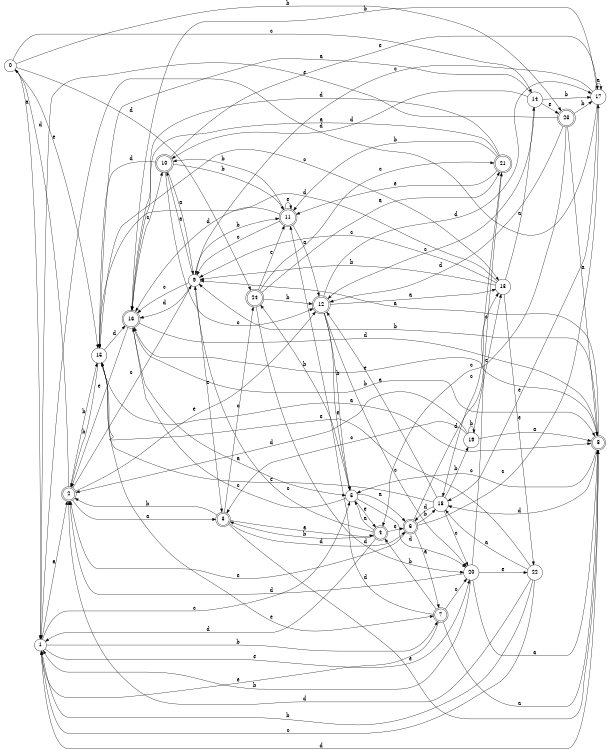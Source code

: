 digraph n20_8 {
__start0 [label="" shape="none"];

rankdir=LR;
size="8,5";

s0 [style="filled", color="black", fillcolor="white" shape="circle", label="0"];
s1 [style="filled", color="black", fillcolor="white" shape="circle", label="1"];
s2 [style="rounded,filled", color="black", fillcolor="white" shape="doublecircle", label="2"];
s3 [style="rounded,filled", color="black", fillcolor="white" shape="doublecircle", label="3"];
s4 [style="rounded,filled", color="black", fillcolor="white" shape="doublecircle", label="4"];
s5 [style="filled", color="black", fillcolor="white" shape="circle", label="5"];
s6 [style="rounded,filled", color="black", fillcolor="white" shape="doublecircle", label="6"];
s7 [style="rounded,filled", color="black", fillcolor="white" shape="doublecircle", label="7"];
s8 [style="rounded,filled", color="black", fillcolor="white" shape="doublecircle", label="8"];
s9 [style="filled", color="black", fillcolor="white" shape="circle", label="9"];
s10 [style="rounded,filled", color="black", fillcolor="white" shape="doublecircle", label="10"];
s11 [style="rounded,filled", color="black", fillcolor="white" shape="doublecircle", label="11"];
s12 [style="rounded,filled", color="black", fillcolor="white" shape="doublecircle", label="12"];
s13 [style="filled", color="black", fillcolor="white" shape="circle", label="13"];
s14 [style="filled", color="black", fillcolor="white" shape="circle", label="14"];
s15 [style="filled", color="black", fillcolor="white" shape="circle", label="15"];
s16 [style="rounded,filled", color="black", fillcolor="white" shape="doublecircle", label="16"];
s17 [style="filled", color="black", fillcolor="white" shape="circle", label="17"];
s18 [style="filled", color="black", fillcolor="white" shape="circle", label="18"];
s19 [style="filled", color="black", fillcolor="white" shape="circle", label="19"];
s20 [style="filled", color="black", fillcolor="white" shape="circle", label="20"];
s21 [style="rounded,filled", color="black", fillcolor="white" shape="doublecircle", label="21"];
s22 [style="filled", color="black", fillcolor="white" shape="circle", label="22"];
s23 [style="rounded,filled", color="black", fillcolor="white" shape="doublecircle", label="23"];
s24 [style="rounded,filled", color="black", fillcolor="white" shape="doublecircle", label="24"];
s0 -> s1 [label="a"];
s0 -> s23 [label="b"];
s0 -> s14 [label="c"];
s0 -> s24 [label="d"];
s0 -> s15 [label="e"];
s1 -> s2 [label="a"];
s1 -> s7 [label="b"];
s1 -> s5 [label="c"];
s1 -> s8 [label="d"];
s1 -> s20 [label="e"];
s2 -> s3 [label="a"];
s2 -> s15 [label="b"];
s2 -> s9 [label="c"];
s2 -> s0 [label="d"];
s2 -> s12 [label="e"];
s3 -> s4 [label="a"];
s3 -> s2 [label="b"];
s3 -> s24 [label="c"];
s3 -> s6 [label="d"];
s3 -> s8 [label="e"];
s4 -> s5 [label="a"];
s4 -> s3 [label="b"];
s4 -> s9 [label="c"];
s4 -> s1 [label="d"];
s4 -> s6 [label="e"];
s5 -> s6 [label="a"];
s5 -> s24 [label="b"];
s5 -> s16 [label="c"];
s5 -> s20 [label="d"];
s5 -> s4 [label="e"];
s6 -> s7 [label="a"];
s6 -> s18 [label="b"];
s6 -> s17 [label="c"];
s6 -> s13 [label="d"];
s6 -> s2 [label="e"];
s7 -> s8 [label="a"];
s7 -> s4 [label="b"];
s7 -> s20 [label="c"];
s7 -> s11 [label="d"];
s7 -> s1 [label="e"];
s8 -> s9 [label="a"];
s8 -> s9 [label="b"];
s8 -> s5 [label="c"];
s8 -> s18 [label="d"];
s8 -> s16 [label="e"];
s9 -> s10 [label="a"];
s9 -> s11 [label="b"];
s9 -> s16 [label="c"];
s9 -> s16 [label="d"];
s9 -> s3 [label="e"];
s10 -> s9 [label="a"];
s10 -> s11 [label="b"];
s10 -> s12 [label="c"];
s10 -> s15 [label="d"];
s10 -> s17 [label="e"];
s11 -> s12 [label="a"];
s11 -> s10 [label="b"];
s11 -> s9 [label="c"];
s11 -> s16 [label="d"];
s11 -> s11 [label="e"];
s12 -> s13 [label="a"];
s12 -> s5 [label="b"];
s12 -> s20 [label="c"];
s12 -> s17 [label="d"];
s12 -> s5 [label="e"];
s13 -> s14 [label="a"];
s13 -> s9 [label="b"];
s13 -> s9 [label="c"];
s13 -> s15 [label="d"];
s13 -> s22 [label="e"];
s14 -> s15 [label="a"];
s14 -> s17 [label="b"];
s14 -> s12 [label="c"];
s14 -> s10 [label="d"];
s14 -> s23 [label="e"];
s15 -> s8 [label="a"];
s15 -> s2 [label="b"];
s15 -> s13 [label="c"];
s15 -> s16 [label="d"];
s15 -> s7 [label="e"];
s16 -> s5 [label="a"];
s16 -> s8 [label="b"];
s16 -> s10 [label="c"];
s16 -> s8 [label="d"];
s16 -> s2 [label="e"];
s17 -> s17 [label="a"];
s17 -> s16 [label="b"];
s17 -> s9 [label="c"];
s17 -> s1 [label="d"];
s17 -> s18 [label="e"];
s18 -> s12 [label="a"];
s18 -> s19 [label="b"];
s18 -> s20 [label="c"];
s18 -> s6 [label="d"];
s18 -> s15 [label="e"];
s19 -> s8 [label="a"];
s19 -> s19 [label="b"];
s19 -> s3 [label="c"];
s19 -> s2 [label="d"];
s19 -> s13 [label="e"];
s20 -> s8 [label="a"];
s20 -> s1 [label="b"];
s20 -> s21 [label="c"];
s20 -> s2 [label="d"];
s20 -> s22 [label="e"];
s21 -> s16 [label="a"];
s21 -> s11 [label="b"];
s21 -> s18 [label="c"];
s21 -> s16 [label="d"];
s21 -> s11 [label="e"];
s22 -> s18 [label="a"];
s22 -> s1 [label="b"];
s22 -> s1 [label="c"];
s22 -> s2 [label="d"];
s22 -> s15 [label="e"];
s23 -> s8 [label="a"];
s23 -> s17 [label="b"];
s23 -> s4 [label="c"];
s23 -> s12 [label="d"];
s23 -> s1 [label="e"];
s24 -> s21 [label="a"];
s24 -> s12 [label="b"];
s24 -> s21 [label="c"];
s24 -> s20 [label="d"];
s24 -> s11 [label="e"];

}
